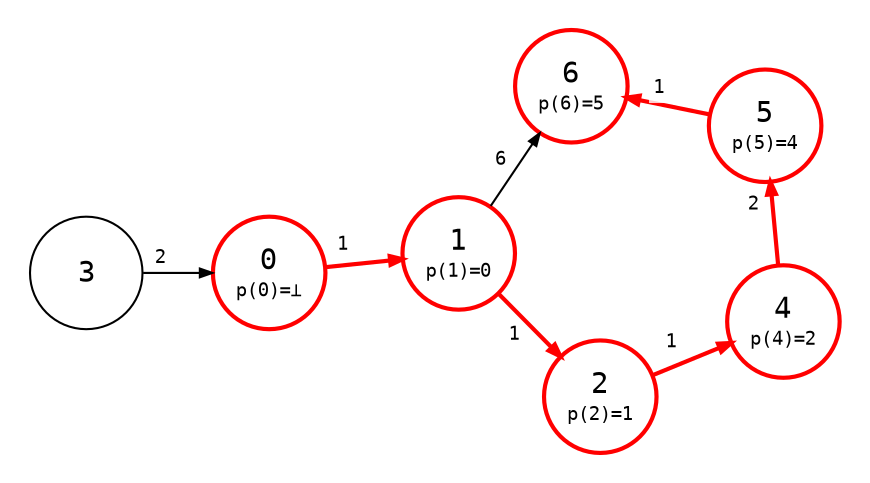 digraph {
    node [shape=circle, fontname=monospace, fixedsize=true, width=0.75];
    edge [arrowsize=0.6, fontname=monospace, fontsize=9];
    color=black;
    fontcolor=black;
    bgcolor=white;
    layout=neato;
    scale=1.2;
    mode=sgd;
    normalize=true;
    maxiter=100000;
    pad=0.2;

    3 [color="#bbb", fontcolor="#bbb"];
    0, 1, 2, 4, 5, 6 [style=bold, color=red];

    0 [
        label=<
            <table border="0" cellpadding="1" cellspacing="0">
                <tr>
                    <td>0</td>
                </tr>
                <tr>
                    <td><font point-size="9">p(0)=⊥</font></td>
                </tr>
            </table>
        >;
        color=red;
        style=bold
    ];

    1 [
        label=<
            <table border="0" cellpadding="1" cellspacing="0">
                <tr>
                    <td>1</td>
                </tr>
                <tr>
                    <td><font point-size="9">p(1)=0</font></td>
                </tr>
            </table>
        >;
        color=red;
        style=bold
    ];

    2 [
        label=<
            <table border="0" cellpadding="1" cellspacing="0">
                <tr>
                    <td>2</td>
                </tr>
                <tr>
                    <td><font point-size="9">p(2)=1</font></td>
                </tr>
            </table>
        >;
    ];

    3 [
        label=<
            <table border="0" cellpadding="1" cellspacing="0">
                <tr>
                    <td>3</td>
                </tr>
            </table>
        >;
    ];

    4 [
        label=<
            <table border="0" cellpadding="1" cellspacing="0">
                <tr>
                    <td>4</td>
                </tr>
                <tr>
                    <td><font point-size="9">p(4)=2</font></td>
                </tr>
            </table>
        >;
    ];

    5 [
        label=<
            <table border="0" cellpadding="1" cellspacing="0">
                <tr>
                    <td>5</td>
                </tr>
                <tr>
                    <td><font point-size="9">p(5)=4</font></td>
                </tr>
            </table>
        >;
    ];

    6 [
        label=<
            <table border="0" cellpadding="1" cellspacing="0">
                <tr>
                    <td>6</td>
                </tr>
                <tr>
                    <td><font point-size="9">p(6)=5</font></td>
                </tr>
            </table>
        >;
    ];

    0 -> 1 [
        color=red;
        style=bold;
        label=<
            <table border="0" cellpadding="2" cellspacing="2">
                <tr>
                    <td>1</td>
                </tr>
            </table>
        >
    ];

    1 -> 2 [
        style=bold; 
        color=red; 
        label=<
            <table border="0" cellpadding="2" cellspacing="0">
                <tr>
                    <td>1</td>
                </tr>
            </table>
        >
    ];

    1 -> 6 [
        color="#bbb";
        fontcolor="#bbb";
        label=<
            <table border="0" cellpadding="2" cellspacing="0">
                <tr>
                    <td>6</td>
                </tr>
            </table>
        >
    ];

    2 -> 4 [
        style=bold; 
        color=red; 
        label=<
            <table border="0" cellpadding="2" cellspacing="2">
                <tr>
                    <td bgcolor="#ffffffcc">1</td>
                </tr>
            </table>
        >
    ];

    3 -> 0 [
        color="#bbb";
        fontcolor="#bbb";
        label=<
            <table border="0" cellpadding="2" cellspacing="0">
                <tr>
                    <td>2</td>
                </tr>
            </table>
        >
    ];

    4 -> 5 [
        style=bold; 
        color=red; 
        label=<
            <table border="0" cellpadding="3" cellspacing="4">
                <tr>
                    <td>2</td>
                </tr>
            </table>
        >
    ];

    5 -> 6 [
        style=bold; 
        color=red; 
        label=<
            <table border="0" cellpadding="2" cellspacing="2">
                <tr>
                    <td bgcolor="#ffffffcc">1</td>
                </tr>
            </table>
        >
    ];
}